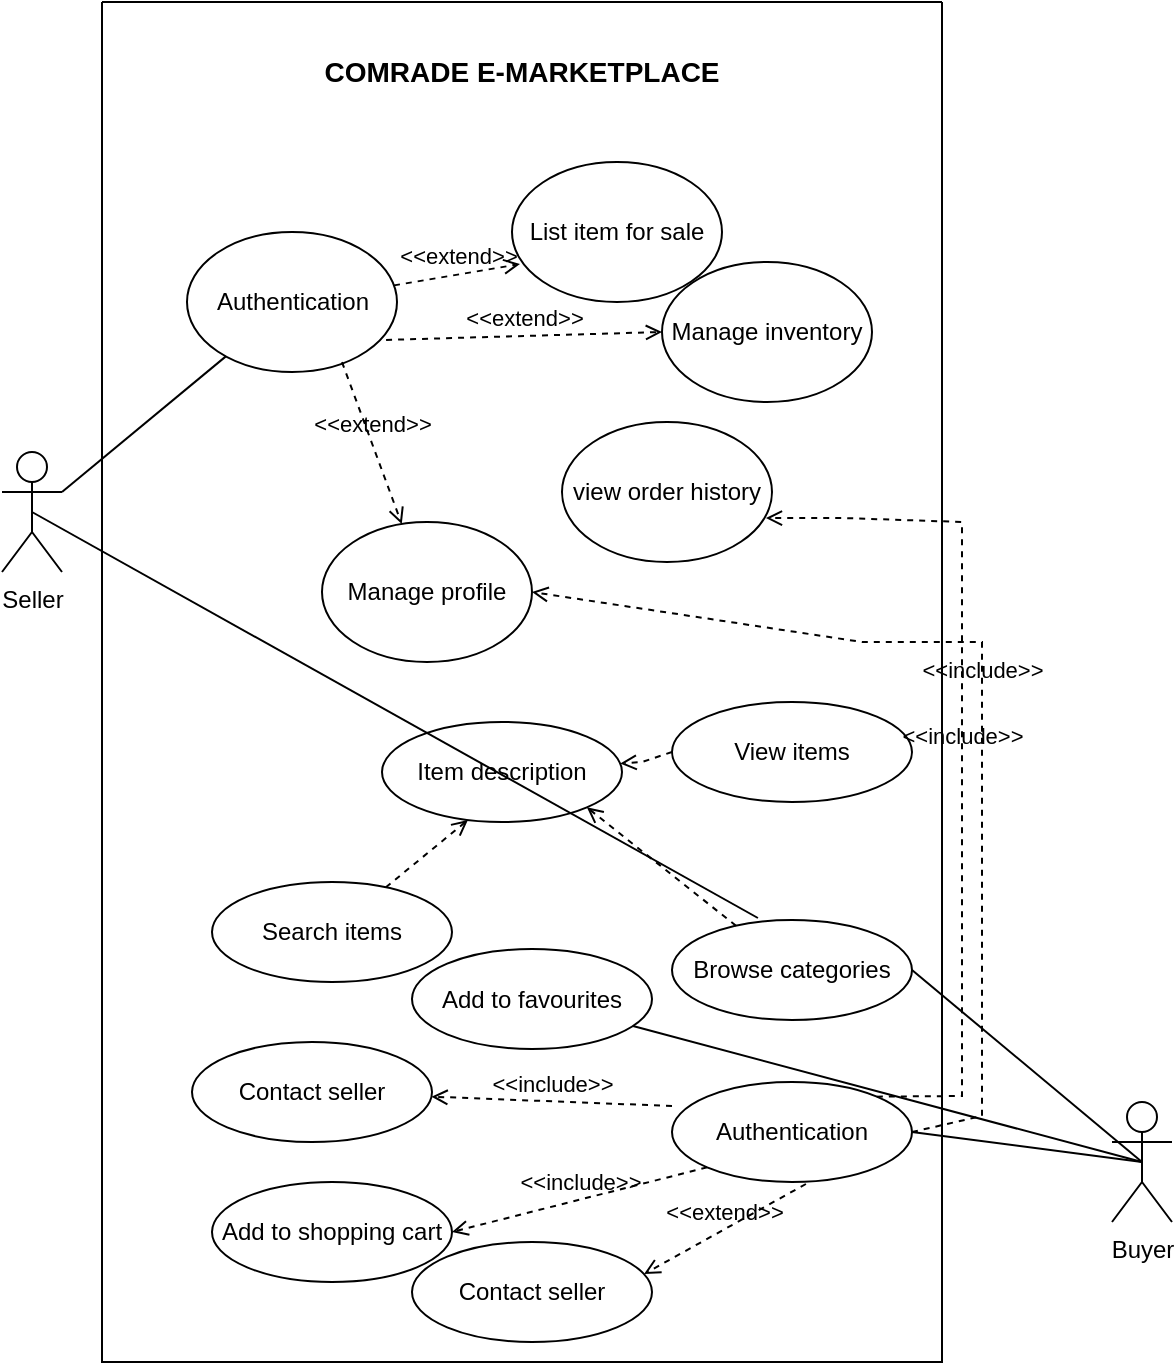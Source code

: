 <mxfile version="21.5.2" type="device">
  <diagram name="Page-1" id="gi3XQx_MNv8KowUi3BZB">
    <mxGraphModel dx="1483" dy="1510" grid="1" gridSize="10" guides="1" tooltips="1" connect="1" arrows="1" fold="1" page="1" pageScale="1" pageWidth="1169" pageHeight="827" math="0" shadow="0">
      <root>
        <mxCell id="0" />
        <mxCell id="1" parent="0" />
        <mxCell id="k3yfLC9RwLweDPWpdk3I-2" value="Seller" style="shape=umlActor;verticalLabelPosition=bottom;verticalAlign=top;html=1;" vertex="1" parent="1">
          <mxGeometry x="290" y="145" width="30" height="60" as="geometry" />
        </mxCell>
        <mxCell id="k3yfLC9RwLweDPWpdk3I-4" value="" style="swimlane;startSize=0;" vertex="1" parent="1">
          <mxGeometry x="340" y="-80" width="420" height="680" as="geometry">
            <mxRectangle x="340" y="20" width="50" height="40" as="alternateBounds" />
          </mxGeometry>
        </mxCell>
        <mxCell id="k3yfLC9RwLweDPWpdk3I-3" value="Authentication" style="ellipse;whiteSpace=wrap;html=1;" vertex="1" parent="k3yfLC9RwLweDPWpdk3I-4">
          <mxGeometry x="42.5" y="115" width="105" height="70" as="geometry" />
        </mxCell>
        <mxCell id="k3yfLC9RwLweDPWpdk3I-18" value="Authentication" style="ellipse;whiteSpace=wrap;html=1;" vertex="1" parent="k3yfLC9RwLweDPWpdk3I-4">
          <mxGeometry x="285" y="540" width="120" height="50" as="geometry" />
        </mxCell>
        <mxCell id="k3yfLC9RwLweDPWpdk3I-27" value="Item description" style="ellipse;whiteSpace=wrap;html=1;" vertex="1" parent="k3yfLC9RwLweDPWpdk3I-4">
          <mxGeometry x="140" y="360" width="120" height="50" as="geometry" />
        </mxCell>
        <mxCell id="k3yfLC9RwLweDPWpdk3I-19" value="Contact seller" style="ellipse;whiteSpace=wrap;html=1;" vertex="1" parent="k3yfLC9RwLweDPWpdk3I-4">
          <mxGeometry x="45" y="520" width="120" height="50" as="geometry" />
        </mxCell>
        <mxCell id="k3yfLC9RwLweDPWpdk3I-26" value="&amp;lt;&amp;lt;include&amp;gt;&amp;gt;" style="html=1;verticalAlign=bottom;labelBackgroundColor=none;endArrow=open;endFill=0;dashed=1;rounded=0;exitX=0;exitY=0.24;exitDx=0;exitDy=0;exitPerimeter=0;" edge="1" parent="k3yfLC9RwLweDPWpdk3I-4" source="k3yfLC9RwLweDPWpdk3I-18" target="k3yfLC9RwLweDPWpdk3I-19">
          <mxGeometry width="160" relative="1" as="geometry">
            <mxPoint x="765" y="396" as="sourcePoint" />
            <mxPoint x="675" y="355" as="targetPoint" />
          </mxGeometry>
        </mxCell>
        <mxCell id="k3yfLC9RwLweDPWpdk3I-15" value="Search items" style="ellipse;whiteSpace=wrap;html=1;" vertex="1" parent="k3yfLC9RwLweDPWpdk3I-4">
          <mxGeometry x="55" y="440" width="120" height="50" as="geometry" />
        </mxCell>
        <mxCell id="k3yfLC9RwLweDPWpdk3I-34" value="" style="html=1;verticalAlign=bottom;labelBackgroundColor=none;endArrow=open;endFill=0;dashed=1;rounded=0;entryX=0.358;entryY=0.98;entryDx=0;entryDy=0;entryPerimeter=0;" edge="1" parent="k3yfLC9RwLweDPWpdk3I-4" source="k3yfLC9RwLweDPWpdk3I-15" target="k3yfLC9RwLweDPWpdk3I-27">
          <mxGeometry x="0.015" width="160" relative="1" as="geometry">
            <mxPoint x="605" y="235" as="sourcePoint" />
            <mxPoint x="765" y="235" as="targetPoint" />
            <mxPoint as="offset" />
          </mxGeometry>
        </mxCell>
        <mxCell id="k3yfLC9RwLweDPWpdk3I-11" value="Add to shopping cart" style="ellipse;whiteSpace=wrap;html=1;" vertex="1" parent="k3yfLC9RwLweDPWpdk3I-4">
          <mxGeometry x="55" y="590" width="120" height="50" as="geometry" />
        </mxCell>
        <mxCell id="k3yfLC9RwLweDPWpdk3I-20" value="&amp;lt;&amp;lt;include&amp;gt;&amp;gt;" style="html=1;verticalAlign=bottom;labelBackgroundColor=none;endArrow=open;endFill=0;dashed=1;rounded=0;exitX=0;exitY=1;exitDx=0;exitDy=0;entryX=1;entryY=0.5;entryDx=0;entryDy=0;" edge="1" parent="k3yfLC9RwLweDPWpdk3I-4" source="k3yfLC9RwLweDPWpdk3I-18" target="k3yfLC9RwLweDPWpdk3I-11">
          <mxGeometry width="160" relative="1" as="geometry">
            <mxPoint x="665.68" y="483.791" as="sourcePoint" />
            <mxPoint x="145" y="660" as="targetPoint" />
          </mxGeometry>
        </mxCell>
        <mxCell id="k3yfLC9RwLweDPWpdk3I-17" value="Browse categories" style="ellipse;whiteSpace=wrap;html=1;" vertex="1" parent="k3yfLC9RwLweDPWpdk3I-4">
          <mxGeometry x="285" y="459" width="120" height="50" as="geometry" />
        </mxCell>
        <mxCell id="k3yfLC9RwLweDPWpdk3I-29" value="" style="html=1;verticalAlign=bottom;labelBackgroundColor=none;endArrow=open;endFill=0;dashed=1;rounded=0;entryX=1;entryY=1;entryDx=0;entryDy=0;" edge="1" parent="k3yfLC9RwLweDPWpdk3I-4" source="k3yfLC9RwLweDPWpdk3I-17" target="k3yfLC9RwLweDPWpdk3I-27">
          <mxGeometry width="160" relative="1" as="geometry">
            <mxPoint x="735" y="440" as="sourcePoint" />
            <mxPoint x="676" y="453" as="targetPoint" />
            <Array as="points" />
          </mxGeometry>
        </mxCell>
        <mxCell id="k3yfLC9RwLweDPWpdk3I-16" value="Add to favourites" style="ellipse;whiteSpace=wrap;html=1;" vertex="1" parent="k3yfLC9RwLweDPWpdk3I-4">
          <mxGeometry x="155" y="473.5" width="120" height="50" as="geometry" />
        </mxCell>
        <mxCell id="k3yfLC9RwLweDPWpdk3I-39" value="Contact seller" style="ellipse;whiteSpace=wrap;html=1;" vertex="1" parent="k3yfLC9RwLweDPWpdk3I-4">
          <mxGeometry x="155" y="620" width="120" height="50" as="geometry" />
        </mxCell>
        <mxCell id="k3yfLC9RwLweDPWpdk3I-40" value="&amp;lt;&amp;lt;extend&amp;gt;&amp;gt;" style="html=1;verticalAlign=bottom;labelBackgroundColor=none;endArrow=open;endFill=0;dashed=1;rounded=0;entryX=0.967;entryY=0.32;entryDx=0;entryDy=0;entryPerimeter=0;exitX=0.558;exitY=1.02;exitDx=0;exitDy=0;exitPerimeter=0;" edge="1" parent="k3yfLC9RwLweDPWpdk3I-4" source="k3yfLC9RwLweDPWpdk3I-18" target="k3yfLC9RwLweDPWpdk3I-39">
          <mxGeometry width="160" relative="1" as="geometry">
            <mxPoint x="320" y="600" as="sourcePoint" />
            <mxPoint x="185" y="625" as="targetPoint" />
          </mxGeometry>
        </mxCell>
        <mxCell id="k3yfLC9RwLweDPWpdk3I-42" value="View items" style="ellipse;whiteSpace=wrap;html=1;" vertex="1" parent="k3yfLC9RwLweDPWpdk3I-4">
          <mxGeometry x="285" y="350" width="120" height="50" as="geometry" />
        </mxCell>
        <mxCell id="k3yfLC9RwLweDPWpdk3I-43" value="" style="html=1;verticalAlign=bottom;labelBackgroundColor=none;endArrow=open;endFill=0;dashed=1;rounded=0;exitX=0;exitY=0.5;exitDx=0;exitDy=0;" edge="1" parent="k3yfLC9RwLweDPWpdk3I-4" source="k3yfLC9RwLweDPWpdk3I-42" target="k3yfLC9RwLweDPWpdk3I-27">
          <mxGeometry x="-0.126" y="-8" width="160" relative="1" as="geometry">
            <mxPoint x="440" y="454" as="sourcePoint" />
            <mxPoint x="499" y="410" as="targetPoint" />
            <mxPoint as="offset" />
            <Array as="points">
              <mxPoint x="270" y="380" />
            </Array>
          </mxGeometry>
        </mxCell>
        <mxCell id="k3yfLC9RwLweDPWpdk3I-45" value="List item for sale" style="ellipse;whiteSpace=wrap;html=1;" vertex="1" parent="k3yfLC9RwLweDPWpdk3I-4">
          <mxGeometry x="205" y="80" width="105" height="70" as="geometry" />
        </mxCell>
        <mxCell id="k3yfLC9RwLweDPWpdk3I-47" value="Manage inventory" style="ellipse;whiteSpace=wrap;html=1;" vertex="1" parent="k3yfLC9RwLweDPWpdk3I-4">
          <mxGeometry x="280" y="130" width="105" height="70" as="geometry" />
        </mxCell>
        <mxCell id="k3yfLC9RwLweDPWpdk3I-44" value="view order history" style="ellipse;whiteSpace=wrap;html=1;" vertex="1" parent="k3yfLC9RwLweDPWpdk3I-4">
          <mxGeometry x="230" y="210" width="105" height="70" as="geometry" />
        </mxCell>
        <mxCell id="k3yfLC9RwLweDPWpdk3I-46" value="Manage profile" style="ellipse;whiteSpace=wrap;html=1;" vertex="1" parent="k3yfLC9RwLweDPWpdk3I-4">
          <mxGeometry x="110" y="260" width="105" height="70" as="geometry" />
        </mxCell>
        <mxCell id="k3yfLC9RwLweDPWpdk3I-48" value="&amp;lt;&amp;lt;extend&amp;gt;&amp;gt;" style="html=1;verticalAlign=bottom;labelBackgroundColor=none;endArrow=open;endFill=0;dashed=1;rounded=0;entryX=0.038;entryY=0.729;entryDx=0;entryDy=0;entryPerimeter=0;" edge="1" parent="k3yfLC9RwLweDPWpdk3I-4" source="k3yfLC9RwLweDPWpdk3I-3" target="k3yfLC9RwLweDPWpdk3I-45">
          <mxGeometry width="160" relative="1" as="geometry">
            <mxPoint x="150" y="140" as="sourcePoint" />
            <mxPoint x="310" y="140" as="targetPoint" />
          </mxGeometry>
        </mxCell>
        <mxCell id="k3yfLC9RwLweDPWpdk3I-50" value="&amp;lt;&amp;lt;extend&amp;gt;&amp;gt;" style="html=1;verticalAlign=bottom;labelBackgroundColor=none;endArrow=open;endFill=0;dashed=1;rounded=0;exitX=0.738;exitY=0.929;exitDx=0;exitDy=0;exitPerimeter=0;" edge="1" parent="k3yfLC9RwLweDPWpdk3I-4" source="k3yfLC9RwLweDPWpdk3I-3" target="k3yfLC9RwLweDPWpdk3I-46">
          <mxGeometry width="160" relative="1" as="geometry">
            <mxPoint x="156" y="152" as="sourcePoint" />
            <mxPoint x="219" y="141" as="targetPoint" />
          </mxGeometry>
        </mxCell>
        <mxCell id="k3yfLC9RwLweDPWpdk3I-51" value="&amp;lt;&amp;lt;include&amp;gt;&amp;gt;" style="html=1;verticalAlign=bottom;labelBackgroundColor=none;endArrow=open;endFill=0;dashed=1;rounded=0;entryX=0.971;entryY=0.686;entryDx=0;entryDy=0;entryPerimeter=0;exitX=1;exitY=0;exitDx=0;exitDy=0;" edge="1" parent="k3yfLC9RwLweDPWpdk3I-4" source="k3yfLC9RwLweDPWpdk3I-18" target="k3yfLC9RwLweDPWpdk3I-44">
          <mxGeometry width="160" relative="1" as="geometry">
            <mxPoint x="379" y="464" as="sourcePoint" />
            <mxPoint x="388.21" y="331" as="targetPoint" />
            <Array as="points">
              <mxPoint x="430" y="547" />
              <mxPoint x="430" y="464" />
              <mxPoint x="430" y="260" />
              <mxPoint x="370" y="258" />
            </Array>
          </mxGeometry>
        </mxCell>
        <mxCell id="k3yfLC9RwLweDPWpdk3I-52" value="&amp;lt;&amp;lt;extend&amp;gt;&amp;gt;" style="html=1;verticalAlign=bottom;labelBackgroundColor=none;endArrow=open;endFill=0;dashed=1;rounded=0;entryX=0;entryY=0.5;entryDx=0;entryDy=0;exitX=0.948;exitY=0.771;exitDx=0;exitDy=0;exitPerimeter=0;" edge="1" parent="k3yfLC9RwLweDPWpdk3I-4" source="k3yfLC9RwLweDPWpdk3I-3" target="k3yfLC9RwLweDPWpdk3I-47">
          <mxGeometry width="160" relative="1" as="geometry">
            <mxPoint x="155.02" y="192.02" as="sourcePoint" />
            <mxPoint x="285.005" y="160" as="targetPoint" />
          </mxGeometry>
        </mxCell>
        <mxCell id="k3yfLC9RwLweDPWpdk3I-53" value="&amp;lt;&amp;lt;include&amp;gt;&amp;gt;" style="html=1;verticalAlign=bottom;labelBackgroundColor=none;endArrow=open;endFill=0;dashed=1;rounded=0;exitX=1;exitY=0.5;exitDx=0;exitDy=0;entryX=1;entryY=0.5;entryDx=0;entryDy=0;" edge="1" parent="k3yfLC9RwLweDPWpdk3I-4" source="k3yfLC9RwLweDPWpdk3I-18" target="k3yfLC9RwLweDPWpdk3I-46">
          <mxGeometry width="160" relative="1" as="geometry">
            <mxPoint x="397" y="557" as="sourcePoint" />
            <mxPoint x="342" y="268" as="targetPoint" />
            <Array as="points">
              <mxPoint x="440" y="557" />
              <mxPoint x="440" y="474" />
              <mxPoint x="440" y="380" />
              <mxPoint x="440" y="320" />
              <mxPoint x="380" y="320" />
            </Array>
          </mxGeometry>
        </mxCell>
        <mxCell id="k3yfLC9RwLweDPWpdk3I-55" value="&lt;b&gt;&lt;font style=&quot;font-size: 14px;&quot;&gt;COMRADE E-MARKETPLACE&lt;/font&gt;&lt;/b&gt;" style="text;strokeColor=none;align=center;fillColor=none;html=1;verticalAlign=middle;whiteSpace=wrap;rounded=0;" vertex="1" parent="k3yfLC9RwLweDPWpdk3I-4">
          <mxGeometry x="110" y="10" width="200" height="50" as="geometry" />
        </mxCell>
        <mxCell id="k3yfLC9RwLweDPWpdk3I-7" value="" style="endArrow=none;html=1;rounded=0;exitX=1;exitY=0.333;exitDx=0;exitDy=0;exitPerimeter=0;" edge="1" parent="1" source="k3yfLC9RwLweDPWpdk3I-2" target="k3yfLC9RwLweDPWpdk3I-3">
          <mxGeometry width="50" height="50" relative="1" as="geometry">
            <mxPoint x="330" y="250" as="sourcePoint" />
            <mxPoint x="600" y="340" as="targetPoint" />
          </mxGeometry>
        </mxCell>
        <mxCell id="k3yfLC9RwLweDPWpdk3I-8" value="Buyer" style="shape=umlActor;verticalLabelPosition=bottom;verticalAlign=top;html=1;outlineConnect=0;" vertex="1" parent="1">
          <mxGeometry x="845" y="470" width="30" height="60" as="geometry" />
        </mxCell>
        <mxCell id="k3yfLC9RwLweDPWpdk3I-23" value="" style="endArrow=none;html=1;rounded=0;entryX=0.5;entryY=0.5;entryDx=0;entryDy=0;entryPerimeter=0;exitX=1;exitY=0.5;exitDx=0;exitDy=0;" edge="1" parent="1" source="k3yfLC9RwLweDPWpdk3I-17" target="k3yfLC9RwLweDPWpdk3I-8">
          <mxGeometry width="50" height="50" relative="1" as="geometry">
            <mxPoint x="615" y="410" as="sourcePoint" />
            <mxPoint x="665" y="360" as="targetPoint" />
          </mxGeometry>
        </mxCell>
        <mxCell id="k3yfLC9RwLweDPWpdk3I-24" value="" style="endArrow=none;html=1;rounded=0;entryX=1;entryY=0.5;entryDx=0;entryDy=0;exitX=0.5;exitY=0.5;exitDx=0;exitDy=0;exitPerimeter=0;" edge="1" parent="1" source="k3yfLC9RwLweDPWpdk3I-8" target="k3yfLC9RwLweDPWpdk3I-18">
          <mxGeometry width="50" height="50" relative="1" as="geometry">
            <mxPoint x="850" y="500" as="sourcePoint" />
            <mxPoint x="665" y="360" as="targetPoint" />
          </mxGeometry>
        </mxCell>
        <mxCell id="k3yfLC9RwLweDPWpdk3I-38" value="" style="endArrow=none;html=1;rounded=0;exitX=0.5;exitY=0.5;exitDx=0;exitDy=0;exitPerimeter=0;" edge="1" parent="1" source="k3yfLC9RwLweDPWpdk3I-8" target="k3yfLC9RwLweDPWpdk3I-16">
          <mxGeometry width="50" height="50" relative="1" as="geometry">
            <mxPoint x="590" y="540" as="sourcePoint" />
            <mxPoint x="640" y="490" as="targetPoint" />
          </mxGeometry>
        </mxCell>
        <mxCell id="k3yfLC9RwLweDPWpdk3I-54" value="" style="endArrow=none;html=1;rounded=0;exitX=0.5;exitY=0.5;exitDx=0;exitDy=0;exitPerimeter=0;entryX=0.358;entryY=-0.02;entryDx=0;entryDy=0;entryPerimeter=0;" edge="1" parent="1" source="k3yfLC9RwLweDPWpdk3I-2" target="k3yfLC9RwLweDPWpdk3I-17">
          <mxGeometry width="50" height="50" relative="1" as="geometry">
            <mxPoint x="330" y="175" as="sourcePoint" />
            <mxPoint x="397" y="155" as="targetPoint" />
          </mxGeometry>
        </mxCell>
      </root>
    </mxGraphModel>
  </diagram>
</mxfile>
